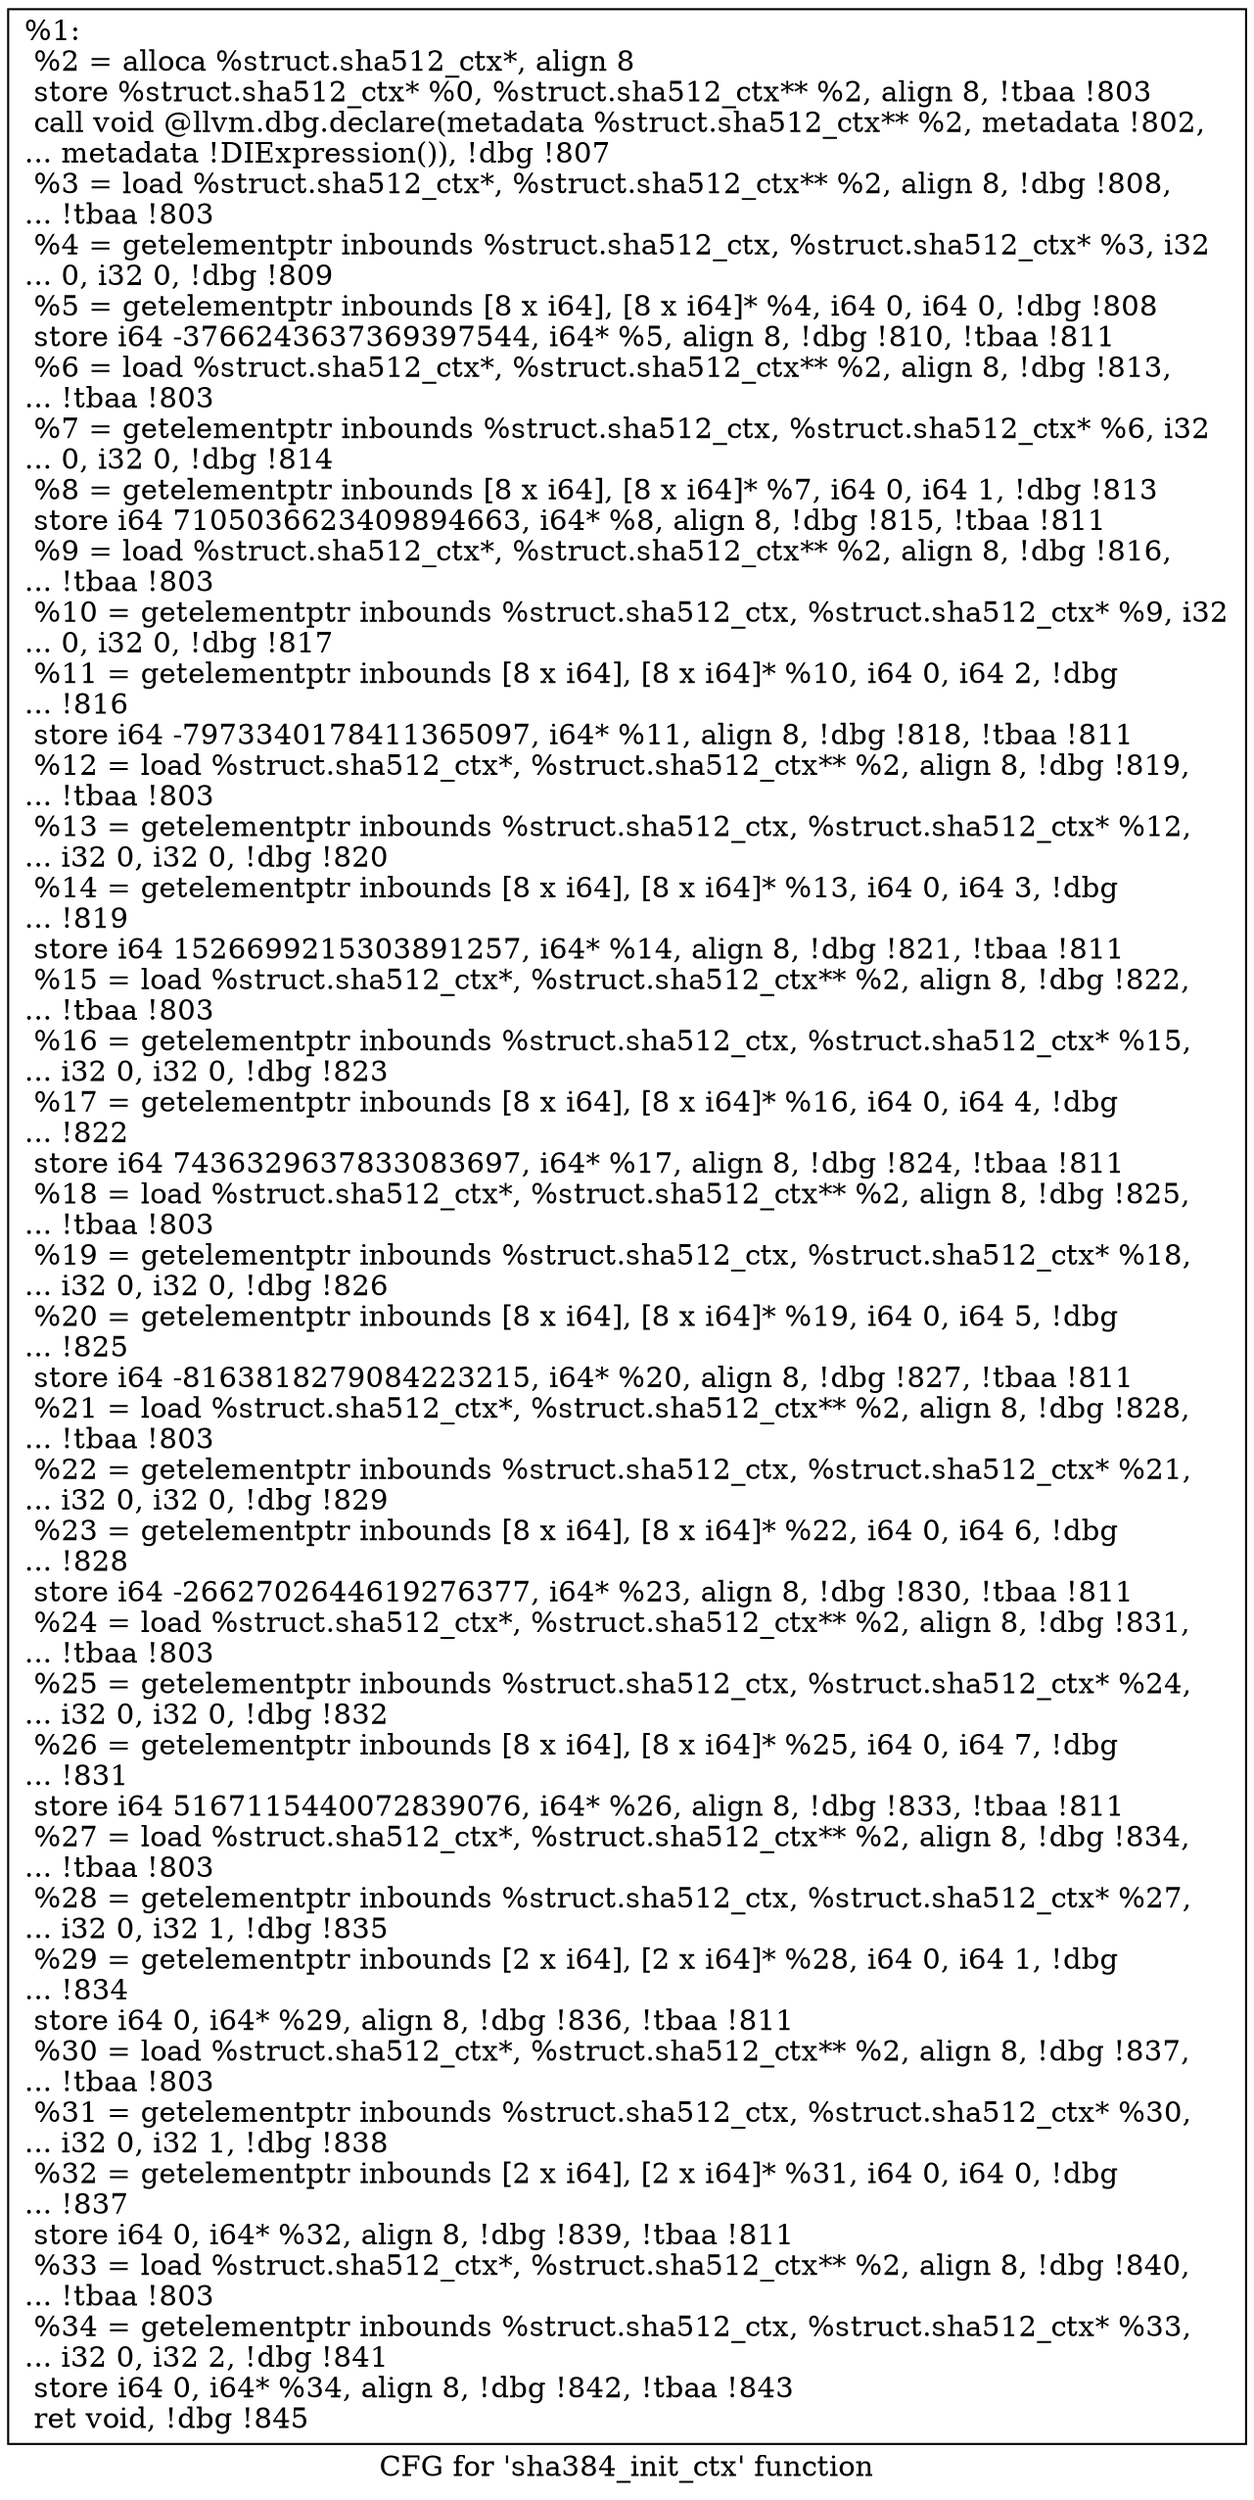 digraph "CFG for 'sha384_init_ctx' function" {
	label="CFG for 'sha384_init_ctx' function";

	Node0x276ce00 [shape=record,label="{%1:\l  %2 = alloca %struct.sha512_ctx*, align 8\l  store %struct.sha512_ctx* %0, %struct.sha512_ctx** %2, align 8, !tbaa !803\l  call void @llvm.dbg.declare(metadata %struct.sha512_ctx** %2, metadata !802,\l... metadata !DIExpression()), !dbg !807\l  %3 = load %struct.sha512_ctx*, %struct.sha512_ctx** %2, align 8, !dbg !808,\l... !tbaa !803\l  %4 = getelementptr inbounds %struct.sha512_ctx, %struct.sha512_ctx* %3, i32\l... 0, i32 0, !dbg !809\l  %5 = getelementptr inbounds [8 x i64], [8 x i64]* %4, i64 0, i64 0, !dbg !808\l  store i64 -3766243637369397544, i64* %5, align 8, !dbg !810, !tbaa !811\l  %6 = load %struct.sha512_ctx*, %struct.sha512_ctx** %2, align 8, !dbg !813,\l... !tbaa !803\l  %7 = getelementptr inbounds %struct.sha512_ctx, %struct.sha512_ctx* %6, i32\l... 0, i32 0, !dbg !814\l  %8 = getelementptr inbounds [8 x i64], [8 x i64]* %7, i64 0, i64 1, !dbg !813\l  store i64 7105036623409894663, i64* %8, align 8, !dbg !815, !tbaa !811\l  %9 = load %struct.sha512_ctx*, %struct.sha512_ctx** %2, align 8, !dbg !816,\l... !tbaa !803\l  %10 = getelementptr inbounds %struct.sha512_ctx, %struct.sha512_ctx* %9, i32\l... 0, i32 0, !dbg !817\l  %11 = getelementptr inbounds [8 x i64], [8 x i64]* %10, i64 0, i64 2, !dbg\l... !816\l  store i64 -7973340178411365097, i64* %11, align 8, !dbg !818, !tbaa !811\l  %12 = load %struct.sha512_ctx*, %struct.sha512_ctx** %2, align 8, !dbg !819,\l... !tbaa !803\l  %13 = getelementptr inbounds %struct.sha512_ctx, %struct.sha512_ctx* %12,\l... i32 0, i32 0, !dbg !820\l  %14 = getelementptr inbounds [8 x i64], [8 x i64]* %13, i64 0, i64 3, !dbg\l... !819\l  store i64 1526699215303891257, i64* %14, align 8, !dbg !821, !tbaa !811\l  %15 = load %struct.sha512_ctx*, %struct.sha512_ctx** %2, align 8, !dbg !822,\l... !tbaa !803\l  %16 = getelementptr inbounds %struct.sha512_ctx, %struct.sha512_ctx* %15,\l... i32 0, i32 0, !dbg !823\l  %17 = getelementptr inbounds [8 x i64], [8 x i64]* %16, i64 0, i64 4, !dbg\l... !822\l  store i64 7436329637833083697, i64* %17, align 8, !dbg !824, !tbaa !811\l  %18 = load %struct.sha512_ctx*, %struct.sha512_ctx** %2, align 8, !dbg !825,\l... !tbaa !803\l  %19 = getelementptr inbounds %struct.sha512_ctx, %struct.sha512_ctx* %18,\l... i32 0, i32 0, !dbg !826\l  %20 = getelementptr inbounds [8 x i64], [8 x i64]* %19, i64 0, i64 5, !dbg\l... !825\l  store i64 -8163818279084223215, i64* %20, align 8, !dbg !827, !tbaa !811\l  %21 = load %struct.sha512_ctx*, %struct.sha512_ctx** %2, align 8, !dbg !828,\l... !tbaa !803\l  %22 = getelementptr inbounds %struct.sha512_ctx, %struct.sha512_ctx* %21,\l... i32 0, i32 0, !dbg !829\l  %23 = getelementptr inbounds [8 x i64], [8 x i64]* %22, i64 0, i64 6, !dbg\l... !828\l  store i64 -2662702644619276377, i64* %23, align 8, !dbg !830, !tbaa !811\l  %24 = load %struct.sha512_ctx*, %struct.sha512_ctx** %2, align 8, !dbg !831,\l... !tbaa !803\l  %25 = getelementptr inbounds %struct.sha512_ctx, %struct.sha512_ctx* %24,\l... i32 0, i32 0, !dbg !832\l  %26 = getelementptr inbounds [8 x i64], [8 x i64]* %25, i64 0, i64 7, !dbg\l... !831\l  store i64 5167115440072839076, i64* %26, align 8, !dbg !833, !tbaa !811\l  %27 = load %struct.sha512_ctx*, %struct.sha512_ctx** %2, align 8, !dbg !834,\l... !tbaa !803\l  %28 = getelementptr inbounds %struct.sha512_ctx, %struct.sha512_ctx* %27,\l... i32 0, i32 1, !dbg !835\l  %29 = getelementptr inbounds [2 x i64], [2 x i64]* %28, i64 0, i64 1, !dbg\l... !834\l  store i64 0, i64* %29, align 8, !dbg !836, !tbaa !811\l  %30 = load %struct.sha512_ctx*, %struct.sha512_ctx** %2, align 8, !dbg !837,\l... !tbaa !803\l  %31 = getelementptr inbounds %struct.sha512_ctx, %struct.sha512_ctx* %30,\l... i32 0, i32 1, !dbg !838\l  %32 = getelementptr inbounds [2 x i64], [2 x i64]* %31, i64 0, i64 0, !dbg\l... !837\l  store i64 0, i64* %32, align 8, !dbg !839, !tbaa !811\l  %33 = load %struct.sha512_ctx*, %struct.sha512_ctx** %2, align 8, !dbg !840,\l... !tbaa !803\l  %34 = getelementptr inbounds %struct.sha512_ctx, %struct.sha512_ctx* %33,\l... i32 0, i32 2, !dbg !841\l  store i64 0, i64* %34, align 8, !dbg !842, !tbaa !843\l  ret void, !dbg !845\l}"];
}
